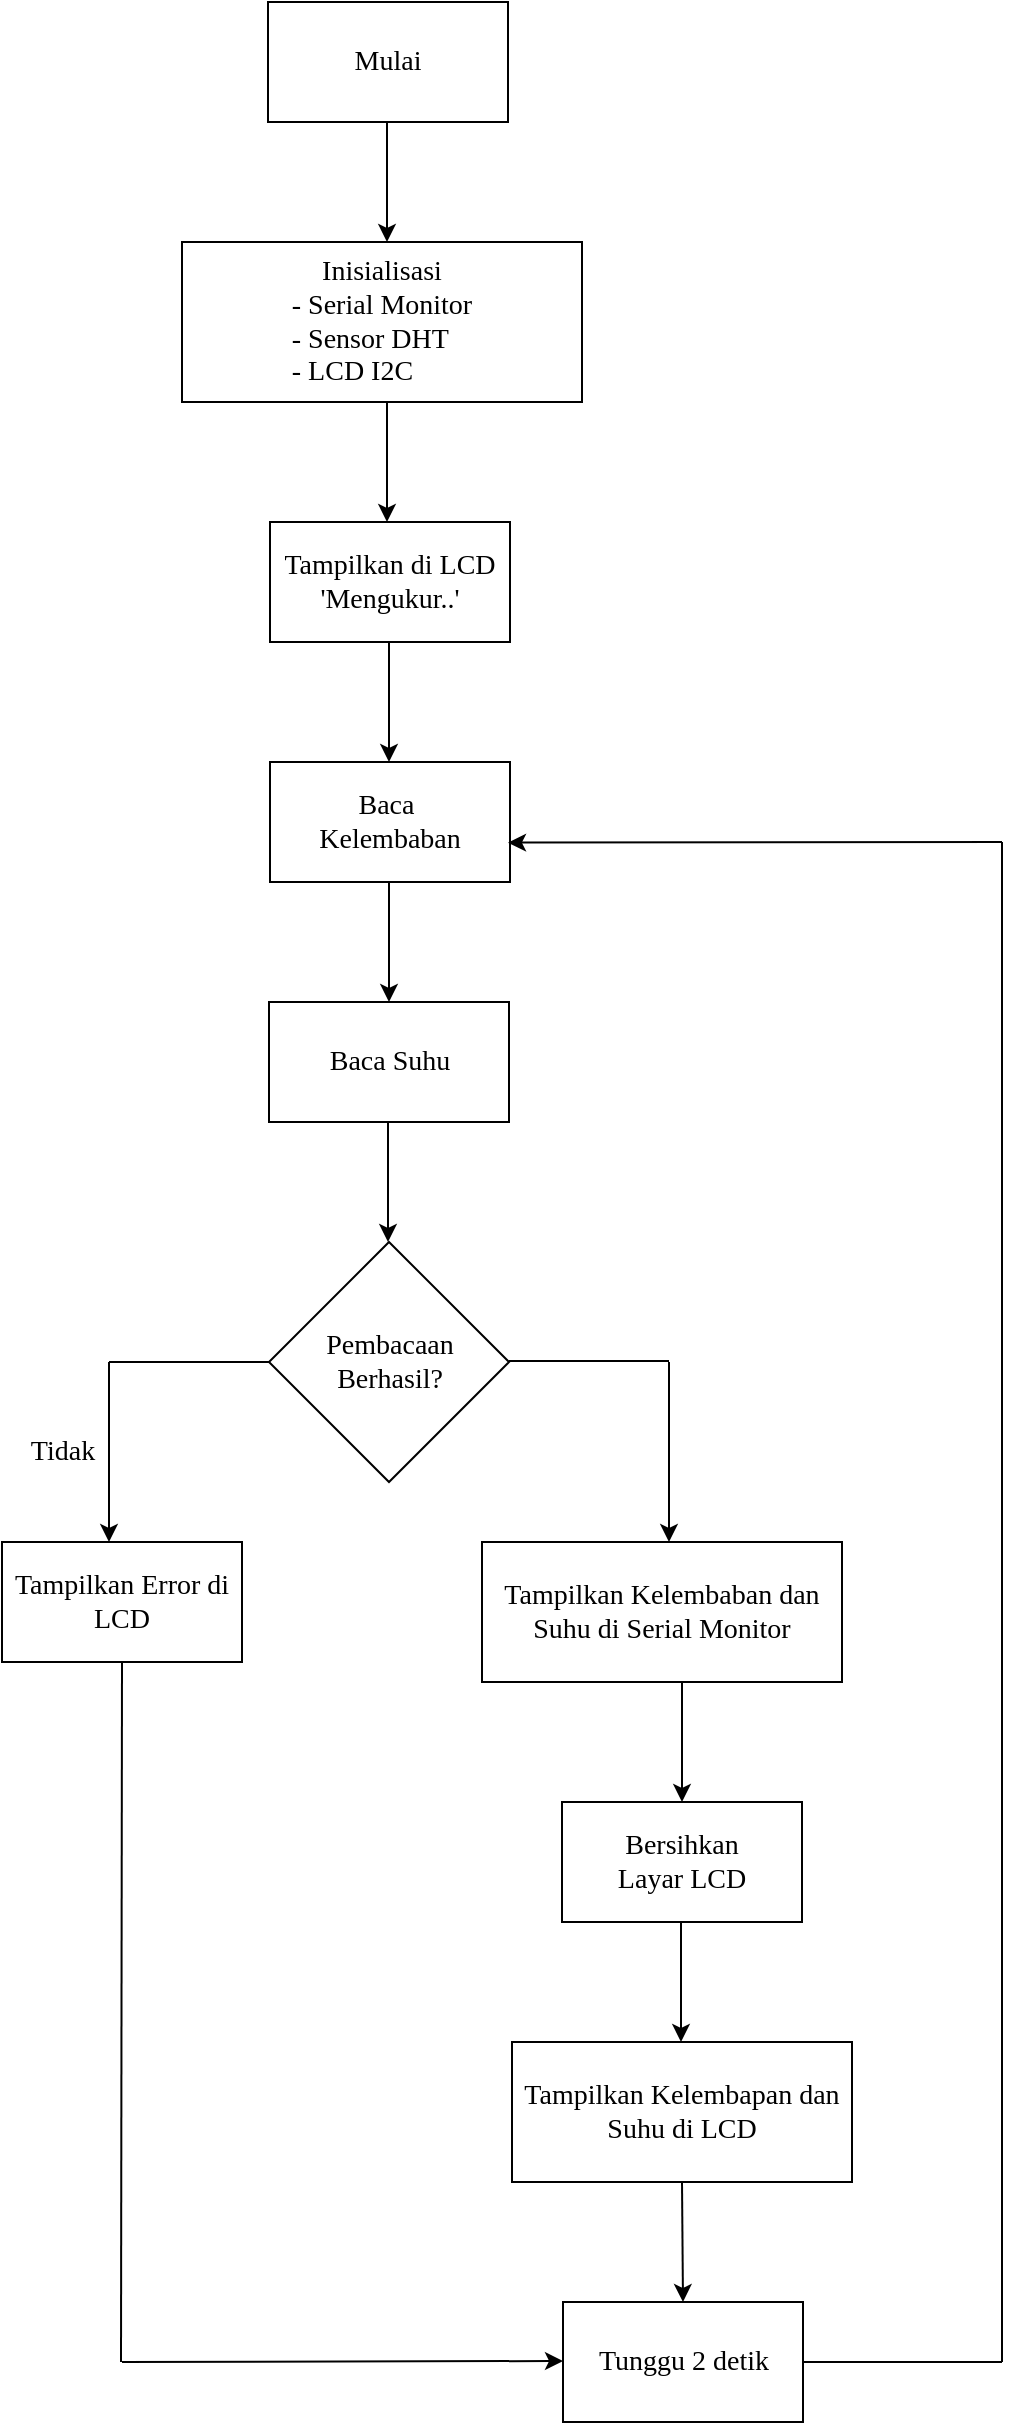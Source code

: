 <mxfile version="24.8.3">
  <diagram name="Halaman-1" id="zkBmHv2RzEyZAF9wmp0g">
    <mxGraphModel grid="1" page="1" gridSize="10" guides="1" tooltips="1" connect="1" arrows="1" fold="1" pageScale="1" pageWidth="827" pageHeight="1169" math="0" shadow="0">
      <root>
        <mxCell id="0" />
        <mxCell id="1" parent="0" />
        <mxCell id="lMrEiMhJUEtiEcGpd_9k-1" value="&lt;font style=&quot;font-size: 14px;&quot; face=&quot;Comic Sans MS&quot;&gt;Mulai&lt;/font&gt;" style="rounded=0;whiteSpace=wrap;html=1;" vertex="1" parent="1">
          <mxGeometry x="293" y="40" width="120" height="60" as="geometry" />
        </mxCell>
        <mxCell id="lMrEiMhJUEtiEcGpd_9k-2" value="" style="endArrow=classic;html=1;rounded=0;exitX=0.5;exitY=1;exitDx=0;exitDy=0;" edge="1" parent="1">
          <mxGeometry width="50" height="50" relative="1" as="geometry">
            <mxPoint x="352.5" y="100" as="sourcePoint" />
            <mxPoint x="352.5" y="160" as="targetPoint" />
          </mxGeometry>
        </mxCell>
        <mxCell id="lMrEiMhJUEtiEcGpd_9k-3" value="" style="endArrow=classic;html=1;rounded=0;exitX=0.5;exitY=1;exitDx=0;exitDy=0;" edge="1" parent="1">
          <mxGeometry width="50" height="50" relative="1" as="geometry">
            <mxPoint x="352.5" y="240" as="sourcePoint" />
            <mxPoint x="352.5" y="300" as="targetPoint" />
          </mxGeometry>
        </mxCell>
        <mxCell id="lMrEiMhJUEtiEcGpd_9k-4" value="&lt;font face=&quot;Comic Sans MS&quot;&gt;&lt;span style=&quot;font-size: 14px;&quot;&gt;Tampilkan di LCD&lt;/span&gt;&lt;/font&gt;&lt;div&gt;&lt;font face=&quot;Comic Sans MS&quot;&gt;&lt;span style=&quot;font-size: 14px;&quot;&gt;&#39;Mengukur..&#39;&lt;/span&gt;&lt;/font&gt;&lt;/div&gt;" style="rounded=0;whiteSpace=wrap;html=1;" vertex="1" parent="1">
          <mxGeometry x="294" y="300" width="120" height="60" as="geometry" />
        </mxCell>
        <mxCell id="lMrEiMhJUEtiEcGpd_9k-5" value="" style="endArrow=classic;html=1;rounded=0;exitX=0.5;exitY=1;exitDx=0;exitDy=0;" edge="1" parent="1">
          <mxGeometry width="50" height="50" relative="1" as="geometry">
            <mxPoint x="353.5" y="360" as="sourcePoint" />
            <mxPoint x="353.5" y="420" as="targetPoint" />
          </mxGeometry>
        </mxCell>
        <mxCell id="lMrEiMhJUEtiEcGpd_9k-6" value="&lt;div&gt;&lt;font style=&quot;font-size: 14px;&quot; face=&quot;Comic Sans MS&quot;&gt;&lt;br&gt;&lt;/font&gt;&lt;/div&gt;&lt;font style=&quot;&quot; face=&quot;Comic Sans MS&quot;&gt;&lt;div style=&quot;font-size: 14px;&quot;&gt;&lt;font style=&quot;&quot; face=&quot;Comic Sans MS&quot;&gt;&lt;br&gt;&lt;/font&gt;&lt;/div&gt;&lt;font style=&quot;font-size: 14px;&quot;&gt;Inisialisasi&lt;/font&gt;&lt;/font&gt;&lt;div style=&quot;text-align: left;&quot;&gt;&lt;span style=&quot;background-color: initial; font-family: &amp;quot;Comic Sans MS&amp;quot;; font-size: 14px;&quot;&gt;- Serial Monitor&lt;/span&gt;&lt;/div&gt;&lt;div style=&quot;text-align: left;&quot;&gt;&lt;span style=&quot;background-color: initial; font-family: &amp;quot;Comic Sans MS&amp;quot;; font-size: 14px;&quot;&gt;- Sensor DHT&lt;/span&gt;&lt;/div&gt;&lt;div&gt;&lt;div style=&quot;text-align: left;&quot;&gt;&lt;span style=&quot;background-color: initial; font-family: &amp;quot;Comic Sans MS&amp;quot;; font-size: 14px;&quot;&gt;- LCD I2C&lt;/span&gt;&lt;/div&gt;&lt;div&gt;&lt;div&gt;&lt;div style=&quot;text-align: left;&quot;&gt;&lt;font size=&quot;3&quot;&gt;&lt;br&gt;&lt;/font&gt;&lt;/div&gt;&lt;/div&gt;&lt;div&gt;&lt;div&gt;&lt;br&gt;&lt;/div&gt;&lt;/div&gt;&lt;/div&gt;&lt;/div&gt;" style="rounded=0;whiteSpace=wrap;html=1;" vertex="1" parent="1">
          <mxGeometry x="250" y="160" width="200" height="80" as="geometry" />
        </mxCell>
        <mxCell id="lMrEiMhJUEtiEcGpd_9k-7" value="&lt;font face=&quot;Comic Sans MS&quot;&gt;&lt;span style=&quot;font-size: 14px;&quot;&gt;Baca&amp;nbsp;&lt;/span&gt;&lt;/font&gt;&lt;div&gt;&lt;font face=&quot;Comic Sans MS&quot;&gt;&lt;span style=&quot;font-size: 14px;&quot;&gt;Kelembaban&lt;/span&gt;&lt;/font&gt;&lt;/div&gt;" style="rounded=0;whiteSpace=wrap;html=1;" vertex="1" parent="1">
          <mxGeometry x="294" y="420" width="120" height="60" as="geometry" />
        </mxCell>
        <mxCell id="lMrEiMhJUEtiEcGpd_9k-8" value="&lt;font face=&quot;Comic Sans MS&quot;&gt;&lt;span style=&quot;font-size: 14px;&quot;&gt;Baca Suhu&lt;/span&gt;&lt;/font&gt;" style="rounded=0;whiteSpace=wrap;html=1;" vertex="1" parent="1">
          <mxGeometry x="293.5" y="540" width="120" height="60" as="geometry" />
        </mxCell>
        <mxCell id="lMrEiMhJUEtiEcGpd_9k-9" value="" style="endArrow=classic;html=1;rounded=0;exitX=0.5;exitY=1;exitDx=0;exitDy=0;" edge="1" parent="1">
          <mxGeometry width="50" height="50" relative="1" as="geometry">
            <mxPoint x="353" y="600" as="sourcePoint" />
            <mxPoint x="353" y="660" as="targetPoint" />
          </mxGeometry>
        </mxCell>
        <mxCell id="lMrEiMhJUEtiEcGpd_9k-10" value="&lt;font style=&quot;font-size: 14px;&quot; face=&quot;Comic Sans MS&quot;&gt;Pembacaan Berhasil?&lt;/font&gt;" style="rhombus;whiteSpace=wrap;html=1;" vertex="1" parent="1">
          <mxGeometry x="293.5" y="660" width="120" height="120" as="geometry" />
        </mxCell>
        <mxCell id="lMrEiMhJUEtiEcGpd_9k-11" value="" style="endArrow=classic;html=1;rounded=0;" edge="1" parent="1">
          <mxGeometry width="50" height="50" relative="1" as="geometry">
            <mxPoint x="213.5" y="720" as="sourcePoint" />
            <mxPoint x="213.5" y="810" as="targetPoint" />
          </mxGeometry>
        </mxCell>
        <mxCell id="lMrEiMhJUEtiEcGpd_9k-12" value="" style="endArrow=none;html=1;rounded=0;entryX=0;entryY=0.5;entryDx=0;entryDy=0;" edge="1" parent="1" target="lMrEiMhJUEtiEcGpd_9k-10">
          <mxGeometry width="50" height="50" relative="1" as="geometry">
            <mxPoint x="213.5" y="720" as="sourcePoint" />
            <mxPoint x="263.5" y="670" as="targetPoint" />
          </mxGeometry>
        </mxCell>
        <mxCell id="lMrEiMhJUEtiEcGpd_9k-13" value="" style="endArrow=none;html=1;rounded=0;entryX=0;entryY=0.5;entryDx=0;entryDy=0;" edge="1" parent="1">
          <mxGeometry width="50" height="50" relative="1" as="geometry">
            <mxPoint x="413.5" y="719.5" as="sourcePoint" />
            <mxPoint x="493.5" y="719.5" as="targetPoint" />
          </mxGeometry>
        </mxCell>
        <mxCell id="lMrEiMhJUEtiEcGpd_9k-14" value="" style="endArrow=classic;html=1;rounded=0;" edge="1" parent="1">
          <mxGeometry width="50" height="50" relative="1" as="geometry">
            <mxPoint x="493.5" y="720" as="sourcePoint" />
            <mxPoint x="493.5" y="810" as="targetPoint" />
          </mxGeometry>
        </mxCell>
        <mxCell id="lMrEiMhJUEtiEcGpd_9k-15" value="" style="endArrow=classic;html=1;rounded=0;exitX=0.5;exitY=1;exitDx=0;exitDy=0;" edge="1" parent="1">
          <mxGeometry width="50" height="50" relative="1" as="geometry">
            <mxPoint x="353.5" y="480" as="sourcePoint" />
            <mxPoint x="353.5" y="540" as="targetPoint" />
          </mxGeometry>
        </mxCell>
        <mxCell id="lMrEiMhJUEtiEcGpd_9k-16" value="&lt;font face=&quot;Comic Sans MS&quot;&gt;&lt;span style=&quot;font-size: 14px;&quot;&gt;Tampilkan Error di LCD&lt;/span&gt;&lt;/font&gt;" style="rounded=0;whiteSpace=wrap;html=1;" vertex="1" parent="1">
          <mxGeometry x="160" y="810" width="120" height="60" as="geometry" />
        </mxCell>
        <mxCell id="lMrEiMhJUEtiEcGpd_9k-18" value="&lt;font face=&quot;Comic Sans MS&quot;&gt;&lt;span style=&quot;font-size: 14px;&quot;&gt;Tampilkan Kelembaban dan Suhu di Serial Monitor&lt;/span&gt;&lt;/font&gt;" style="rounded=0;whiteSpace=wrap;html=1;" vertex="1" parent="1">
          <mxGeometry x="400" y="810" width="180" height="70" as="geometry" />
        </mxCell>
        <mxCell id="lMrEiMhJUEtiEcGpd_9k-19" value="" style="endArrow=classic;html=1;rounded=0;exitX=0.5;exitY=1;exitDx=0;exitDy=0;" edge="1" parent="1">
          <mxGeometry width="50" height="50" relative="1" as="geometry">
            <mxPoint x="500" y="880" as="sourcePoint" />
            <mxPoint x="500" y="940" as="targetPoint" />
          </mxGeometry>
        </mxCell>
        <mxCell id="lMrEiMhJUEtiEcGpd_9k-20" value="&lt;font face=&quot;Comic Sans MS&quot;&gt;&lt;span style=&quot;font-size: 14px;&quot;&gt;Bersihkan&lt;/span&gt;&lt;/font&gt;&lt;div&gt;&lt;font face=&quot;Comic Sans MS&quot;&gt;&lt;span style=&quot;font-size: 14px;&quot;&gt;Layar LCD&lt;/span&gt;&lt;/font&gt;&lt;/div&gt;" style="rounded=0;whiteSpace=wrap;html=1;" vertex="1" parent="1">
          <mxGeometry x="440" y="940" width="120" height="60" as="geometry" />
        </mxCell>
        <mxCell id="lMrEiMhJUEtiEcGpd_9k-21" value="" style="endArrow=classic;html=1;rounded=0;exitX=0.5;exitY=1;exitDx=0;exitDy=0;" edge="1" parent="1">
          <mxGeometry width="50" height="50" relative="1" as="geometry">
            <mxPoint x="499.5" y="1000" as="sourcePoint" />
            <mxPoint x="499.5" y="1060" as="targetPoint" />
          </mxGeometry>
        </mxCell>
        <mxCell id="lMrEiMhJUEtiEcGpd_9k-22" value="&lt;font face=&quot;Comic Sans MS&quot;&gt;&lt;span style=&quot;font-size: 14px;&quot;&gt;Tampilkan Kelembapan dan Suhu di LCD&lt;/span&gt;&lt;/font&gt;" style="rounded=0;whiteSpace=wrap;html=1;" vertex="1" parent="1">
          <mxGeometry x="415" y="1060" width="170" height="70" as="geometry" />
        </mxCell>
        <mxCell id="lMrEiMhJUEtiEcGpd_9k-24" value="&lt;font face=&quot;Comic Sans MS&quot;&gt;&lt;span style=&quot;font-size: 14px;&quot;&gt;Tunggu 2 detik&lt;/span&gt;&lt;/font&gt;" style="rounded=0;whiteSpace=wrap;html=1;" vertex="1" parent="1">
          <mxGeometry x="440.5" y="1190" width="120" height="60" as="geometry" />
        </mxCell>
        <mxCell id="lMrEiMhJUEtiEcGpd_9k-25" value="" style="endArrow=none;html=1;rounded=0;entryX=0.5;entryY=1;entryDx=0;entryDy=0;" edge="1" parent="1" target="lMrEiMhJUEtiEcGpd_9k-16">
          <mxGeometry width="50" height="50" relative="1" as="geometry">
            <mxPoint x="219.5" y="1220" as="sourcePoint" />
            <mxPoint x="219.5" y="1100" as="targetPoint" />
          </mxGeometry>
        </mxCell>
        <mxCell id="lMrEiMhJUEtiEcGpd_9k-26" value="" style="endArrow=classic;html=1;rounded=0;entryX=0;entryY=1;entryDx=0;entryDy=0;" edge="1" parent="1">
          <mxGeometry width="50" height="50" relative="1" as="geometry">
            <mxPoint x="220" y="1220" as="sourcePoint" />
            <mxPoint x="440.5" y="1219.5" as="targetPoint" />
          </mxGeometry>
        </mxCell>
        <mxCell id="lMrEiMhJUEtiEcGpd_9k-27" value="" style="endArrow=none;html=1;rounded=0;" edge="1" parent="1">
          <mxGeometry width="50" height="50" relative="1" as="geometry">
            <mxPoint x="660" y="1220" as="sourcePoint" />
            <mxPoint x="660" y="460" as="targetPoint" />
          </mxGeometry>
        </mxCell>
        <mxCell id="lMrEiMhJUEtiEcGpd_9k-29" value="" style="endArrow=none;html=1;rounded=0;" edge="1" parent="1">
          <mxGeometry width="50" height="50" relative="1" as="geometry">
            <mxPoint x="560.5" y="1220" as="sourcePoint" />
            <mxPoint x="660" y="1220" as="targetPoint" />
          </mxGeometry>
        </mxCell>
        <mxCell id="lMrEiMhJUEtiEcGpd_9k-32" value="" style="endArrow=classic;html=1;rounded=0;entryX=1.033;entryY=0.622;entryDx=0;entryDy=0;entryPerimeter=0;" edge="1" parent="1">
          <mxGeometry width="50" height="50" relative="1" as="geometry">
            <mxPoint x="660" y="460" as="sourcePoint" />
            <mxPoint x="413.0" y="460.32" as="targetPoint" />
          </mxGeometry>
        </mxCell>
        <mxCell id="lMrEiMhJUEtiEcGpd_9k-33" value="" style="endArrow=classic;html=1;rounded=0;entryX=0.5;entryY=0;entryDx=0;entryDy=0;" edge="1" parent="1" target="lMrEiMhJUEtiEcGpd_9k-24">
          <mxGeometry width="50" height="50" relative="1" as="geometry">
            <mxPoint x="500" y="1130" as="sourcePoint" />
            <mxPoint x="550" y="1080" as="targetPoint" />
          </mxGeometry>
        </mxCell>
        <mxCell id="lMrEiMhJUEtiEcGpd_9k-34" value="&lt;font style=&quot;font-size: 14px;&quot; face=&quot;Comic Sans MS&quot;&gt;Tidak&lt;/font&gt;" style="text;html=1;align=center;verticalAlign=middle;resizable=0;points=[];autosize=1;strokeColor=none;fillColor=none;" vertex="1" parent="1">
          <mxGeometry x="160" y="750" width="60" height="30" as="geometry" />
        </mxCell>
      </root>
    </mxGraphModel>
  </diagram>
</mxfile>

